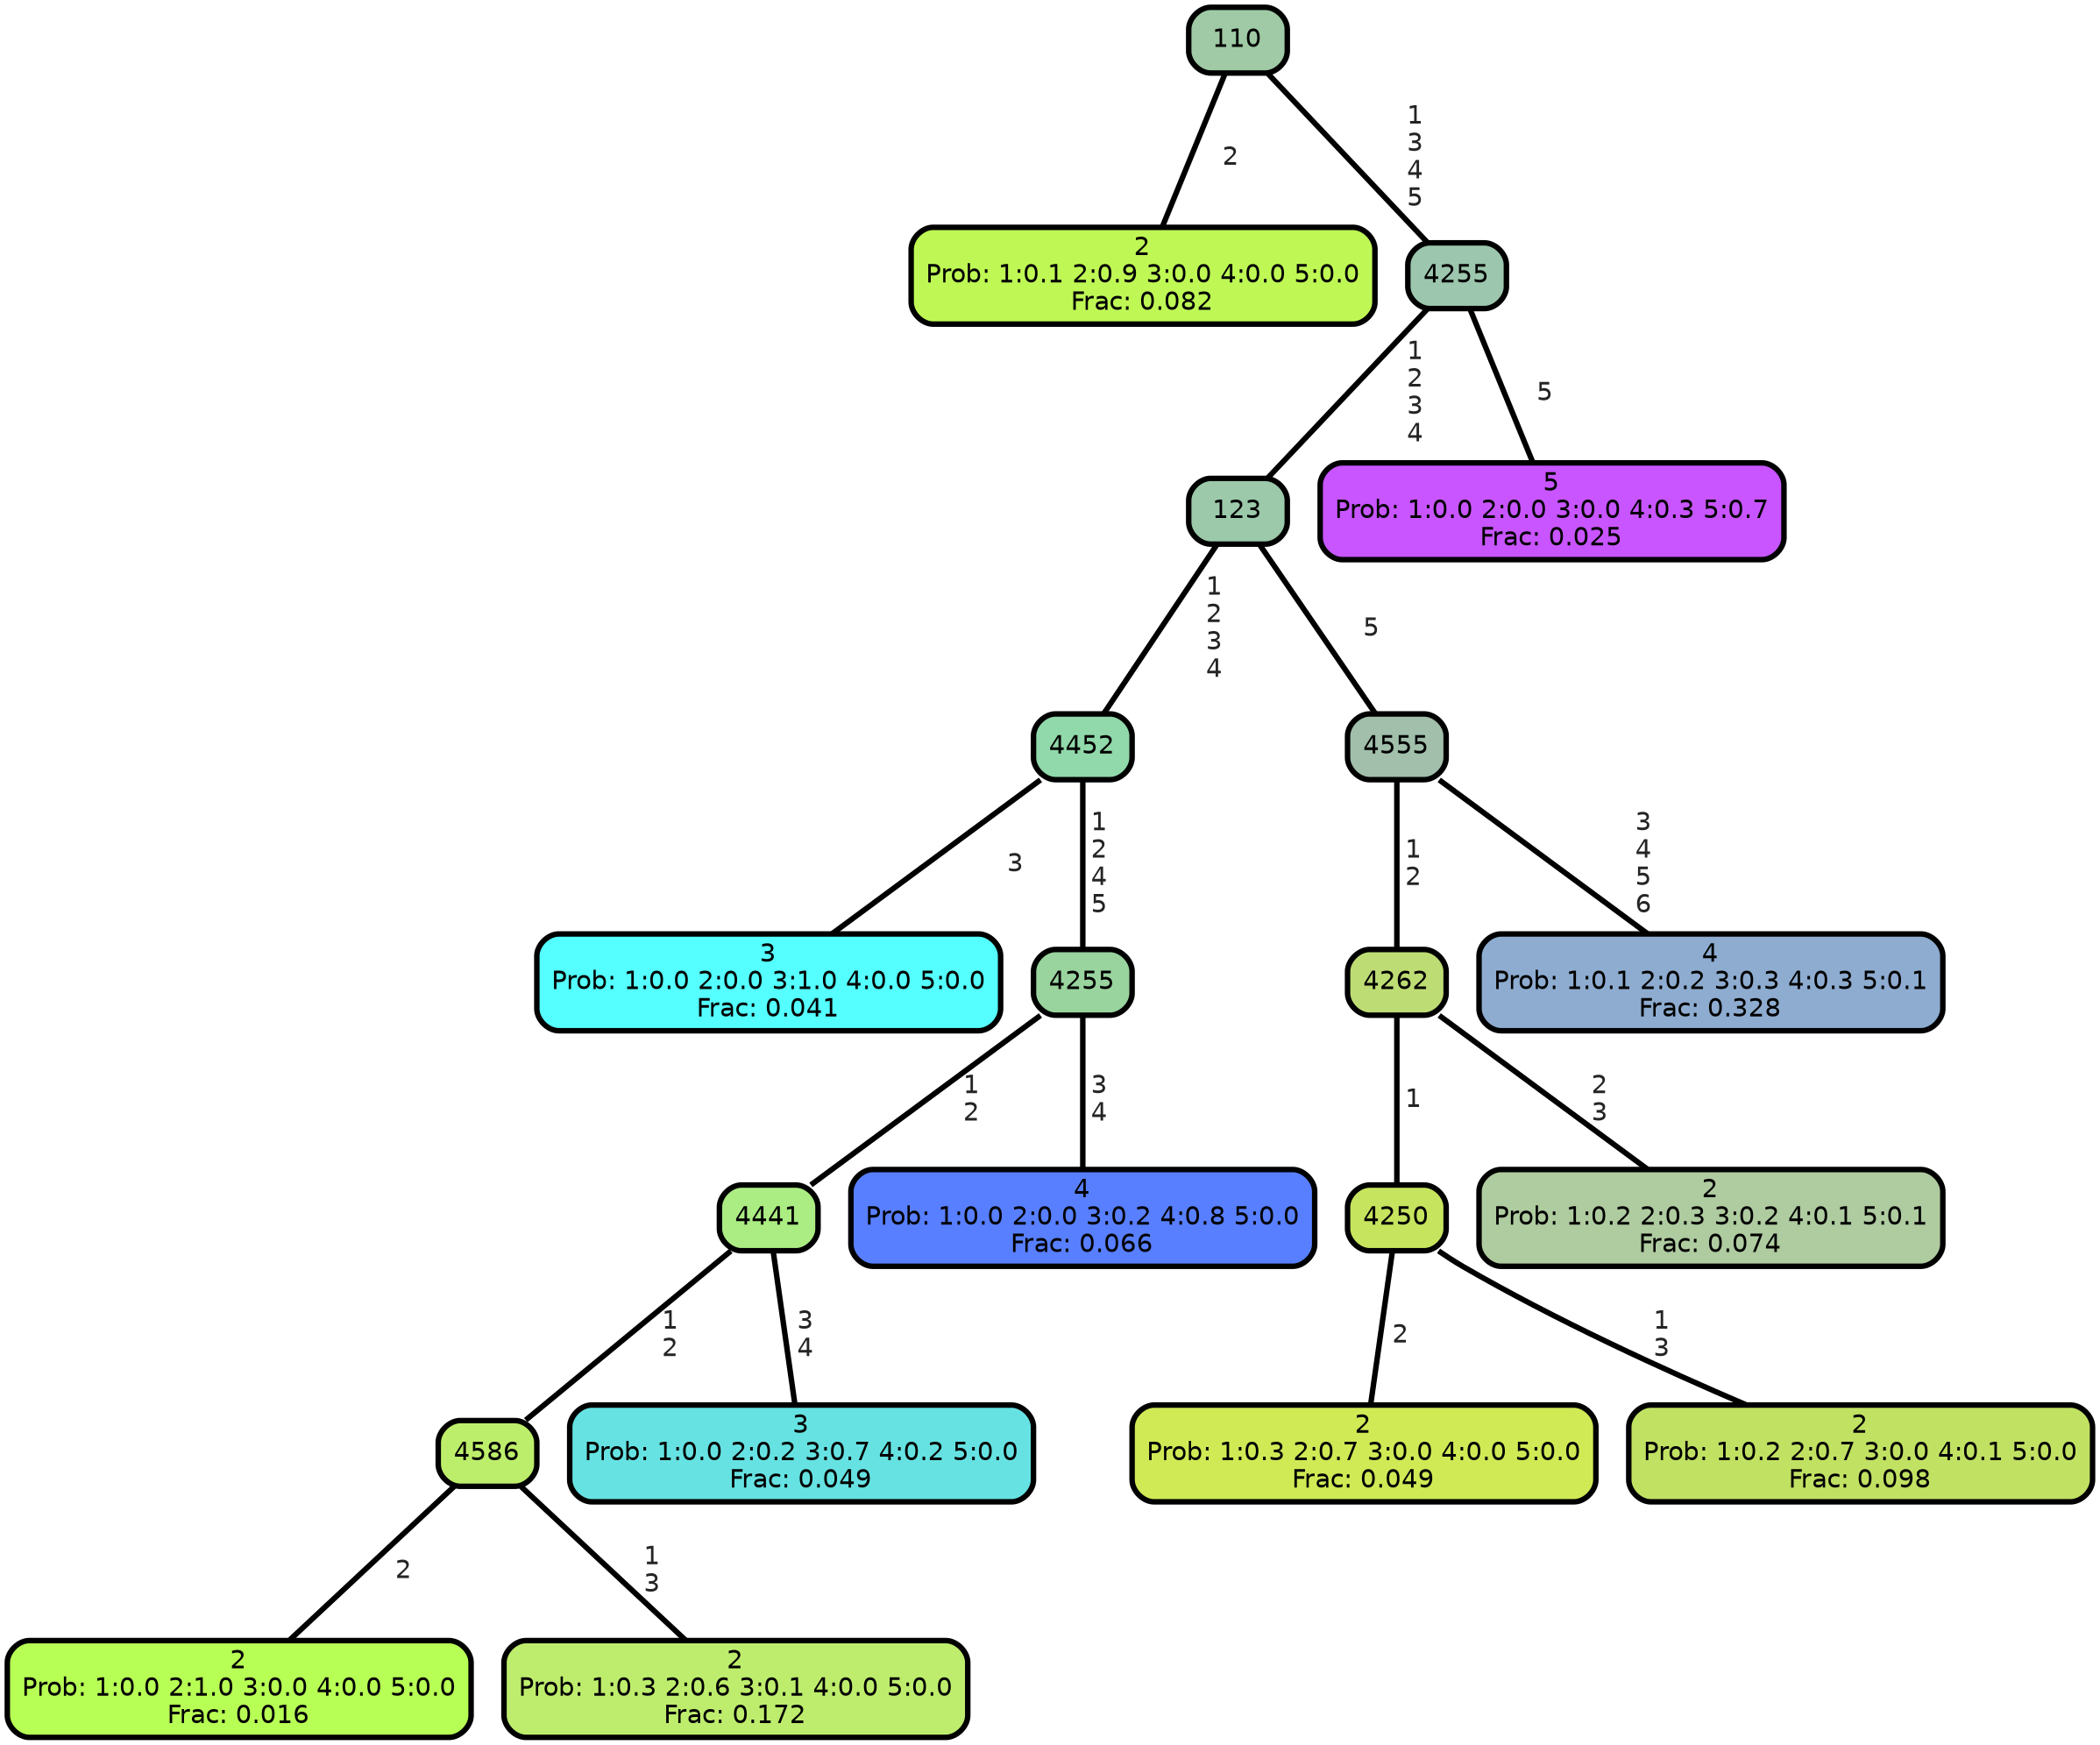 graph Tree {
node [shape=box, style="filled, rounded",color="black",penwidth="3",fontcolor="black",                 fontname=helvetica] ;
graph [ranksep="0 equally", splines=straight,                 bgcolor=transparent, dpi=200] ;
edge [fontname=helvetica, fontweight=bold,fontcolor=grey14,color=black] ;
0 [label="2
Prob: 1:0.1 2:0.9 3:0.0 4:0.0 5:0.0
Frac: 0.082", fillcolor="#bff855"] ;
1 [label="110", fillcolor="#9fcaa5"] ;
2 [label="3
Prob: 1:0.0 2:0.0 3:1.0 4:0.0 5:0.0
Frac: 0.041", fillcolor="#55ffff"] ;
3 [label="4452", fillcolor="#91d9aa"] ;
4 [label="2
Prob: 1:0.0 2:1.0 3:0.0 4:0.0 5:0.0
Frac: 0.016", fillcolor="#b8ff55"] ;
5 [label="4586", fillcolor="#bdee6b"] ;
6 [label="2
Prob: 1:0.3 2:0.6 3:0.1 4:0.0 5:0.0
Frac: 0.172", fillcolor="#beed6d"] ;
7 [label="4441", fillcolor="#abec83"] ;
8 [label="3
Prob: 1:0.0 2:0.2 3:0.7 4:0.2 5:0.0
Frac: 0.049", fillcolor="#66e2e2"] ;
9 [label="4255", fillcolor="#99d49e"] ;
10 [label="4
Prob: 1:0.0 2:0.0 3:0.2 4:0.8 5:0.0
Frac: 0.066", fillcolor="#587fff"] ;
11 [label="123", fillcolor="#9bc9aa"] ;
12 [label="2
Prob: 1:0.3 2:0.7 3:0.0 4:0.0 5:0.0
Frac: 0.049", fillcolor="#cfea55"] ;
13 [label="4250", fillcolor="#c6e45e"] ;
14 [label="2
Prob: 1:0.2 2:0.7 3:0.0 4:0.1 5:0.0
Frac: 0.098", fillcolor="#c1e163"] ;
15 [label="4262", fillcolor="#bedc74"] ;
16 [label="2
Prob: 1:0.2 2:0.3 3:0.2 4:0.1 5:0.1
Frac: 0.074", fillcolor="#afcba0"] ;
17 [label="4555", fillcolor="#a1bfab"] ;
18 [label="4
Prob: 1:0.1 2:0.2 3:0.3 4:0.3 5:0.1
Frac: 0.328", fillcolor="#8eacd0"] ;
19 [label="4255", fillcolor="#9cc6ad"] ;
20 [label="5
Prob: 1:0.0 2:0.0 3:0.0 4:0.3 5:0.7
Frac: 0.025", fillcolor="#c855ff"] ;
1 -- 0 [label=" 2",penwidth=3] ;
1 -- 19 [label=" 1\n 3\n 4\n 5",penwidth=3] ;
3 -- 2 [label=" 3",penwidth=3] ;
3 -- 9 [label=" 1\n 2\n 4\n 5",penwidth=3] ;
5 -- 4 [label=" 2",penwidth=3] ;
5 -- 6 [label=" 1\n 3",penwidth=3] ;
7 -- 5 [label=" 1\n 2",penwidth=3] ;
7 -- 8 [label=" 3\n 4",penwidth=3] ;
9 -- 7 [label=" 1\n 2",penwidth=3] ;
9 -- 10 [label=" 3\n 4",penwidth=3] ;
11 -- 3 [label=" 1\n 2\n 3\n 4",penwidth=3] ;
11 -- 17 [label=" 5",penwidth=3] ;
13 -- 12 [label=" 2",penwidth=3] ;
13 -- 14 [label=" 1\n 3",penwidth=3] ;
15 -- 13 [label=" 1",penwidth=3] ;
15 -- 16 [label=" 2\n 3",penwidth=3] ;
17 -- 15 [label=" 1\n 2",penwidth=3] ;
17 -- 18 [label=" 3\n 4\n 5\n 6",penwidth=3] ;
19 -- 11 [label=" 1\n 2\n 3\n 4",penwidth=3] ;
19 -- 20 [label=" 5",penwidth=3] ;
{rank = same;}}